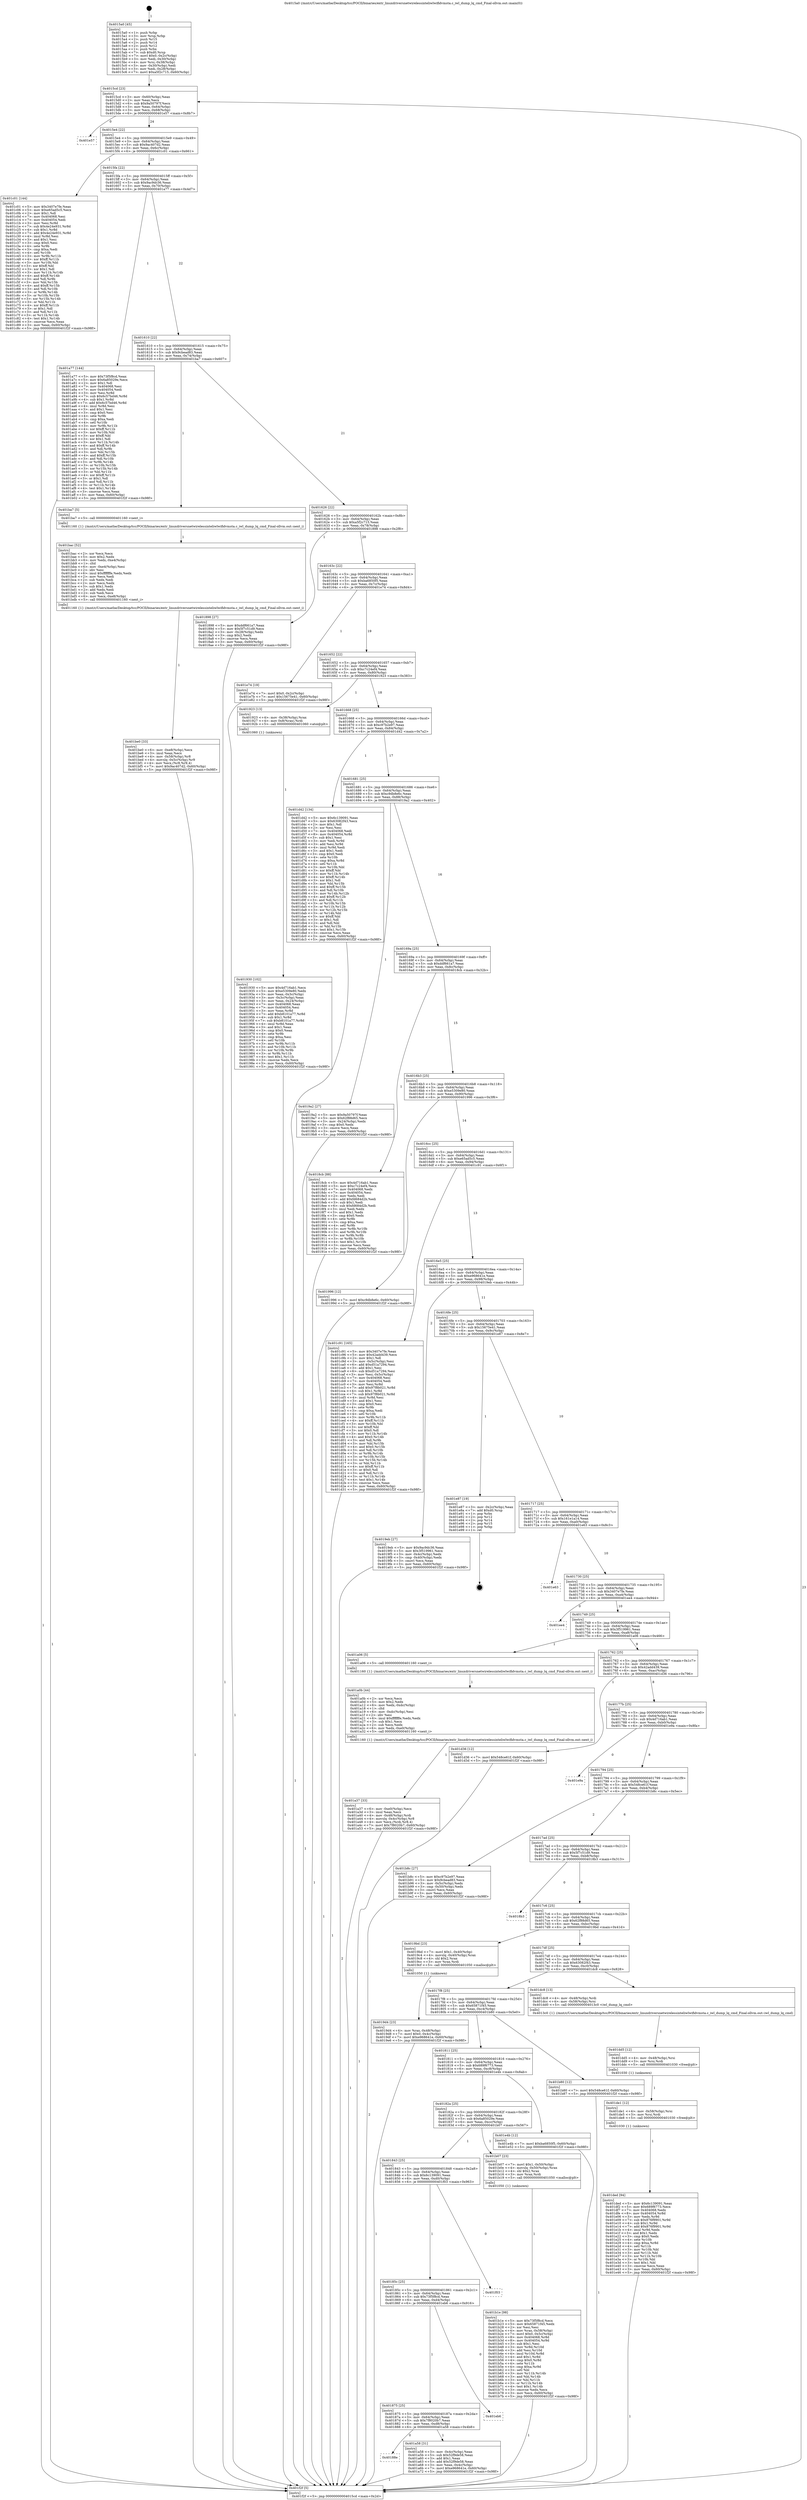 digraph "0x4015a0" {
  label = "0x4015a0 (/mnt/c/Users/mathe/Desktop/tcc/POCII/binaries/extr_linuxdriversnetwirelessinteliwlwifidvmsta.c_iwl_dump_lq_cmd_Final-ollvm.out::main(0))"
  labelloc = "t"
  node[shape=record]

  Entry [label="",width=0.3,height=0.3,shape=circle,fillcolor=black,style=filled]
  "0x4015cd" [label="{
     0x4015cd [23]\l
     | [instrs]\l
     &nbsp;&nbsp;0x4015cd \<+3\>: mov -0x60(%rbp),%eax\l
     &nbsp;&nbsp;0x4015d0 \<+2\>: mov %eax,%ecx\l
     &nbsp;&nbsp;0x4015d2 \<+6\>: sub $0x9a50797f,%ecx\l
     &nbsp;&nbsp;0x4015d8 \<+3\>: mov %eax,-0x64(%rbp)\l
     &nbsp;&nbsp;0x4015db \<+3\>: mov %ecx,-0x68(%rbp)\l
     &nbsp;&nbsp;0x4015de \<+6\>: je 0000000000401e57 \<main+0x8b7\>\l
  }"]
  "0x401e57" [label="{
     0x401e57\l
  }", style=dashed]
  "0x4015e4" [label="{
     0x4015e4 [22]\l
     | [instrs]\l
     &nbsp;&nbsp;0x4015e4 \<+5\>: jmp 00000000004015e9 \<main+0x49\>\l
     &nbsp;&nbsp;0x4015e9 \<+3\>: mov -0x64(%rbp),%eax\l
     &nbsp;&nbsp;0x4015ec \<+5\>: sub $0x9ac407d2,%eax\l
     &nbsp;&nbsp;0x4015f1 \<+3\>: mov %eax,-0x6c(%rbp)\l
     &nbsp;&nbsp;0x4015f4 \<+6\>: je 0000000000401c01 \<main+0x661\>\l
  }"]
  Exit [label="",width=0.3,height=0.3,shape=circle,fillcolor=black,style=filled,peripheries=2]
  "0x401c01" [label="{
     0x401c01 [144]\l
     | [instrs]\l
     &nbsp;&nbsp;0x401c01 \<+5\>: mov $0x3407e7fe,%eax\l
     &nbsp;&nbsp;0x401c06 \<+5\>: mov $0xe65ad5c5,%ecx\l
     &nbsp;&nbsp;0x401c0b \<+2\>: mov $0x1,%dl\l
     &nbsp;&nbsp;0x401c0d \<+7\>: mov 0x404068,%esi\l
     &nbsp;&nbsp;0x401c14 \<+7\>: mov 0x404054,%edi\l
     &nbsp;&nbsp;0x401c1b \<+3\>: mov %esi,%r8d\l
     &nbsp;&nbsp;0x401c1e \<+7\>: sub $0x4e24e931,%r8d\l
     &nbsp;&nbsp;0x401c25 \<+4\>: sub $0x1,%r8d\l
     &nbsp;&nbsp;0x401c29 \<+7\>: add $0x4e24e931,%r8d\l
     &nbsp;&nbsp;0x401c30 \<+4\>: imul %r8d,%esi\l
     &nbsp;&nbsp;0x401c34 \<+3\>: and $0x1,%esi\l
     &nbsp;&nbsp;0x401c37 \<+3\>: cmp $0x0,%esi\l
     &nbsp;&nbsp;0x401c3a \<+4\>: sete %r9b\l
     &nbsp;&nbsp;0x401c3e \<+3\>: cmp $0xa,%edi\l
     &nbsp;&nbsp;0x401c41 \<+4\>: setl %r10b\l
     &nbsp;&nbsp;0x401c45 \<+3\>: mov %r9b,%r11b\l
     &nbsp;&nbsp;0x401c48 \<+4\>: xor $0xff,%r11b\l
     &nbsp;&nbsp;0x401c4c \<+3\>: mov %r10b,%bl\l
     &nbsp;&nbsp;0x401c4f \<+3\>: xor $0xff,%bl\l
     &nbsp;&nbsp;0x401c52 \<+3\>: xor $0x1,%dl\l
     &nbsp;&nbsp;0x401c55 \<+3\>: mov %r11b,%r14b\l
     &nbsp;&nbsp;0x401c58 \<+4\>: and $0xff,%r14b\l
     &nbsp;&nbsp;0x401c5c \<+3\>: and %dl,%r9b\l
     &nbsp;&nbsp;0x401c5f \<+3\>: mov %bl,%r15b\l
     &nbsp;&nbsp;0x401c62 \<+4\>: and $0xff,%r15b\l
     &nbsp;&nbsp;0x401c66 \<+3\>: and %dl,%r10b\l
     &nbsp;&nbsp;0x401c69 \<+3\>: or %r9b,%r14b\l
     &nbsp;&nbsp;0x401c6c \<+3\>: or %r10b,%r15b\l
     &nbsp;&nbsp;0x401c6f \<+3\>: xor %r15b,%r14b\l
     &nbsp;&nbsp;0x401c72 \<+3\>: or %bl,%r11b\l
     &nbsp;&nbsp;0x401c75 \<+4\>: xor $0xff,%r11b\l
     &nbsp;&nbsp;0x401c79 \<+3\>: or $0x1,%dl\l
     &nbsp;&nbsp;0x401c7c \<+3\>: and %dl,%r11b\l
     &nbsp;&nbsp;0x401c7f \<+3\>: or %r11b,%r14b\l
     &nbsp;&nbsp;0x401c82 \<+4\>: test $0x1,%r14b\l
     &nbsp;&nbsp;0x401c86 \<+3\>: cmovne %ecx,%eax\l
     &nbsp;&nbsp;0x401c89 \<+3\>: mov %eax,-0x60(%rbp)\l
     &nbsp;&nbsp;0x401c8c \<+5\>: jmp 0000000000401f2f \<main+0x98f\>\l
  }"]
  "0x4015fa" [label="{
     0x4015fa [22]\l
     | [instrs]\l
     &nbsp;&nbsp;0x4015fa \<+5\>: jmp 00000000004015ff \<main+0x5f\>\l
     &nbsp;&nbsp;0x4015ff \<+3\>: mov -0x64(%rbp),%eax\l
     &nbsp;&nbsp;0x401602 \<+5\>: sub $0x9ac9dc36,%eax\l
     &nbsp;&nbsp;0x401607 \<+3\>: mov %eax,-0x70(%rbp)\l
     &nbsp;&nbsp;0x40160a \<+6\>: je 0000000000401a77 \<main+0x4d7\>\l
  }"]
  "0x401ded" [label="{
     0x401ded [94]\l
     | [instrs]\l
     &nbsp;&nbsp;0x401ded \<+5\>: mov $0x6c139091,%eax\l
     &nbsp;&nbsp;0x401df2 \<+5\>: mov $0x689f6773,%ecx\l
     &nbsp;&nbsp;0x401df7 \<+7\>: mov 0x404068,%edx\l
     &nbsp;&nbsp;0x401dfe \<+8\>: mov 0x404054,%r8d\l
     &nbsp;&nbsp;0x401e06 \<+3\>: mov %edx,%r9d\l
     &nbsp;&nbsp;0x401e09 \<+7\>: sub $0x876f9901,%r9d\l
     &nbsp;&nbsp;0x401e10 \<+4\>: sub $0x1,%r9d\l
     &nbsp;&nbsp;0x401e14 \<+7\>: add $0x876f9901,%r9d\l
     &nbsp;&nbsp;0x401e1b \<+4\>: imul %r9d,%edx\l
     &nbsp;&nbsp;0x401e1f \<+3\>: and $0x1,%edx\l
     &nbsp;&nbsp;0x401e22 \<+3\>: cmp $0x0,%edx\l
     &nbsp;&nbsp;0x401e25 \<+4\>: sete %r10b\l
     &nbsp;&nbsp;0x401e29 \<+4\>: cmp $0xa,%r8d\l
     &nbsp;&nbsp;0x401e2d \<+4\>: setl %r11b\l
     &nbsp;&nbsp;0x401e31 \<+3\>: mov %r10b,%bl\l
     &nbsp;&nbsp;0x401e34 \<+3\>: and %r11b,%bl\l
     &nbsp;&nbsp;0x401e37 \<+3\>: xor %r11b,%r10b\l
     &nbsp;&nbsp;0x401e3a \<+3\>: or %r10b,%bl\l
     &nbsp;&nbsp;0x401e3d \<+3\>: test $0x1,%bl\l
     &nbsp;&nbsp;0x401e40 \<+3\>: cmovne %ecx,%eax\l
     &nbsp;&nbsp;0x401e43 \<+3\>: mov %eax,-0x60(%rbp)\l
     &nbsp;&nbsp;0x401e46 \<+5\>: jmp 0000000000401f2f \<main+0x98f\>\l
  }"]
  "0x401a77" [label="{
     0x401a77 [144]\l
     | [instrs]\l
     &nbsp;&nbsp;0x401a77 \<+5\>: mov $0x73f5f8cd,%eax\l
     &nbsp;&nbsp;0x401a7c \<+5\>: mov $0x6a85029e,%ecx\l
     &nbsp;&nbsp;0x401a81 \<+2\>: mov $0x1,%dl\l
     &nbsp;&nbsp;0x401a83 \<+7\>: mov 0x404068,%esi\l
     &nbsp;&nbsp;0x401a8a \<+7\>: mov 0x404054,%edi\l
     &nbsp;&nbsp;0x401a91 \<+3\>: mov %esi,%r8d\l
     &nbsp;&nbsp;0x401a94 \<+7\>: sub $0x6c57bd46,%r8d\l
     &nbsp;&nbsp;0x401a9b \<+4\>: sub $0x1,%r8d\l
     &nbsp;&nbsp;0x401a9f \<+7\>: add $0x6c57bd46,%r8d\l
     &nbsp;&nbsp;0x401aa6 \<+4\>: imul %r8d,%esi\l
     &nbsp;&nbsp;0x401aaa \<+3\>: and $0x1,%esi\l
     &nbsp;&nbsp;0x401aad \<+3\>: cmp $0x0,%esi\l
     &nbsp;&nbsp;0x401ab0 \<+4\>: sete %r9b\l
     &nbsp;&nbsp;0x401ab4 \<+3\>: cmp $0xa,%edi\l
     &nbsp;&nbsp;0x401ab7 \<+4\>: setl %r10b\l
     &nbsp;&nbsp;0x401abb \<+3\>: mov %r9b,%r11b\l
     &nbsp;&nbsp;0x401abe \<+4\>: xor $0xff,%r11b\l
     &nbsp;&nbsp;0x401ac2 \<+3\>: mov %r10b,%bl\l
     &nbsp;&nbsp;0x401ac5 \<+3\>: xor $0xff,%bl\l
     &nbsp;&nbsp;0x401ac8 \<+3\>: xor $0x1,%dl\l
     &nbsp;&nbsp;0x401acb \<+3\>: mov %r11b,%r14b\l
     &nbsp;&nbsp;0x401ace \<+4\>: and $0xff,%r14b\l
     &nbsp;&nbsp;0x401ad2 \<+3\>: and %dl,%r9b\l
     &nbsp;&nbsp;0x401ad5 \<+3\>: mov %bl,%r15b\l
     &nbsp;&nbsp;0x401ad8 \<+4\>: and $0xff,%r15b\l
     &nbsp;&nbsp;0x401adc \<+3\>: and %dl,%r10b\l
     &nbsp;&nbsp;0x401adf \<+3\>: or %r9b,%r14b\l
     &nbsp;&nbsp;0x401ae2 \<+3\>: or %r10b,%r15b\l
     &nbsp;&nbsp;0x401ae5 \<+3\>: xor %r15b,%r14b\l
     &nbsp;&nbsp;0x401ae8 \<+3\>: or %bl,%r11b\l
     &nbsp;&nbsp;0x401aeb \<+4\>: xor $0xff,%r11b\l
     &nbsp;&nbsp;0x401aef \<+3\>: or $0x1,%dl\l
     &nbsp;&nbsp;0x401af2 \<+3\>: and %dl,%r11b\l
     &nbsp;&nbsp;0x401af5 \<+3\>: or %r11b,%r14b\l
     &nbsp;&nbsp;0x401af8 \<+4\>: test $0x1,%r14b\l
     &nbsp;&nbsp;0x401afc \<+3\>: cmovne %ecx,%eax\l
     &nbsp;&nbsp;0x401aff \<+3\>: mov %eax,-0x60(%rbp)\l
     &nbsp;&nbsp;0x401b02 \<+5\>: jmp 0000000000401f2f \<main+0x98f\>\l
  }"]
  "0x401610" [label="{
     0x401610 [22]\l
     | [instrs]\l
     &nbsp;&nbsp;0x401610 \<+5\>: jmp 0000000000401615 \<main+0x75\>\l
     &nbsp;&nbsp;0x401615 \<+3\>: mov -0x64(%rbp),%eax\l
     &nbsp;&nbsp;0x401618 \<+5\>: sub $0x9cbead83,%eax\l
     &nbsp;&nbsp;0x40161d \<+3\>: mov %eax,-0x74(%rbp)\l
     &nbsp;&nbsp;0x401620 \<+6\>: je 0000000000401ba7 \<main+0x607\>\l
  }"]
  "0x401de1" [label="{
     0x401de1 [12]\l
     | [instrs]\l
     &nbsp;&nbsp;0x401de1 \<+4\>: mov -0x58(%rbp),%rsi\l
     &nbsp;&nbsp;0x401de5 \<+3\>: mov %rsi,%rdi\l
     &nbsp;&nbsp;0x401de8 \<+5\>: call 0000000000401030 \<free@plt\>\l
     | [calls]\l
     &nbsp;&nbsp;0x401030 \{1\} (unknown)\l
  }"]
  "0x401ba7" [label="{
     0x401ba7 [5]\l
     | [instrs]\l
     &nbsp;&nbsp;0x401ba7 \<+5\>: call 0000000000401160 \<next_i\>\l
     | [calls]\l
     &nbsp;&nbsp;0x401160 \{1\} (/mnt/c/Users/mathe/Desktop/tcc/POCII/binaries/extr_linuxdriversnetwirelessinteliwlwifidvmsta.c_iwl_dump_lq_cmd_Final-ollvm.out::next_i)\l
  }"]
  "0x401626" [label="{
     0x401626 [22]\l
     | [instrs]\l
     &nbsp;&nbsp;0x401626 \<+5\>: jmp 000000000040162b \<main+0x8b\>\l
     &nbsp;&nbsp;0x40162b \<+3\>: mov -0x64(%rbp),%eax\l
     &nbsp;&nbsp;0x40162e \<+5\>: sub $0xa5f2c715,%eax\l
     &nbsp;&nbsp;0x401633 \<+3\>: mov %eax,-0x78(%rbp)\l
     &nbsp;&nbsp;0x401636 \<+6\>: je 0000000000401898 \<main+0x2f8\>\l
  }"]
  "0x401dd5" [label="{
     0x401dd5 [12]\l
     | [instrs]\l
     &nbsp;&nbsp;0x401dd5 \<+4\>: mov -0x48(%rbp),%rsi\l
     &nbsp;&nbsp;0x401dd9 \<+3\>: mov %rsi,%rdi\l
     &nbsp;&nbsp;0x401ddc \<+5\>: call 0000000000401030 \<free@plt\>\l
     | [calls]\l
     &nbsp;&nbsp;0x401030 \{1\} (unknown)\l
  }"]
  "0x401898" [label="{
     0x401898 [27]\l
     | [instrs]\l
     &nbsp;&nbsp;0x401898 \<+5\>: mov $0xddf661a7,%eax\l
     &nbsp;&nbsp;0x40189d \<+5\>: mov $0x5f7c51d9,%ecx\l
     &nbsp;&nbsp;0x4018a2 \<+3\>: mov -0x28(%rbp),%edx\l
     &nbsp;&nbsp;0x4018a5 \<+3\>: cmp $0x2,%edx\l
     &nbsp;&nbsp;0x4018a8 \<+3\>: cmovne %ecx,%eax\l
     &nbsp;&nbsp;0x4018ab \<+3\>: mov %eax,-0x60(%rbp)\l
     &nbsp;&nbsp;0x4018ae \<+5\>: jmp 0000000000401f2f \<main+0x98f\>\l
  }"]
  "0x40163c" [label="{
     0x40163c [22]\l
     | [instrs]\l
     &nbsp;&nbsp;0x40163c \<+5\>: jmp 0000000000401641 \<main+0xa1\>\l
     &nbsp;&nbsp;0x401641 \<+3\>: mov -0x64(%rbp),%eax\l
     &nbsp;&nbsp;0x401644 \<+5\>: sub $0xba6850f5,%eax\l
     &nbsp;&nbsp;0x401649 \<+3\>: mov %eax,-0x7c(%rbp)\l
     &nbsp;&nbsp;0x40164c \<+6\>: je 0000000000401e74 \<main+0x8d4\>\l
  }"]
  "0x401f2f" [label="{
     0x401f2f [5]\l
     | [instrs]\l
     &nbsp;&nbsp;0x401f2f \<+5\>: jmp 00000000004015cd \<main+0x2d\>\l
  }"]
  "0x4015a0" [label="{
     0x4015a0 [45]\l
     | [instrs]\l
     &nbsp;&nbsp;0x4015a0 \<+1\>: push %rbp\l
     &nbsp;&nbsp;0x4015a1 \<+3\>: mov %rsp,%rbp\l
     &nbsp;&nbsp;0x4015a4 \<+2\>: push %r15\l
     &nbsp;&nbsp;0x4015a6 \<+2\>: push %r14\l
     &nbsp;&nbsp;0x4015a8 \<+2\>: push %r12\l
     &nbsp;&nbsp;0x4015aa \<+1\>: push %rbx\l
     &nbsp;&nbsp;0x4015ab \<+7\>: sub $0xd0,%rsp\l
     &nbsp;&nbsp;0x4015b2 \<+7\>: movl $0x0,-0x2c(%rbp)\l
     &nbsp;&nbsp;0x4015b9 \<+3\>: mov %edi,-0x30(%rbp)\l
     &nbsp;&nbsp;0x4015bc \<+4\>: mov %rsi,-0x38(%rbp)\l
     &nbsp;&nbsp;0x4015c0 \<+3\>: mov -0x30(%rbp),%edi\l
     &nbsp;&nbsp;0x4015c3 \<+3\>: mov %edi,-0x28(%rbp)\l
     &nbsp;&nbsp;0x4015c6 \<+7\>: movl $0xa5f2c715,-0x60(%rbp)\l
  }"]
  "0x401be0" [label="{
     0x401be0 [33]\l
     | [instrs]\l
     &nbsp;&nbsp;0x401be0 \<+6\>: mov -0xe8(%rbp),%ecx\l
     &nbsp;&nbsp;0x401be6 \<+3\>: imul %eax,%ecx\l
     &nbsp;&nbsp;0x401be9 \<+4\>: mov -0x58(%rbp),%r8\l
     &nbsp;&nbsp;0x401bed \<+4\>: movslq -0x5c(%rbp),%r9\l
     &nbsp;&nbsp;0x401bf1 \<+4\>: mov %ecx,(%r8,%r9,4)\l
     &nbsp;&nbsp;0x401bf5 \<+7\>: movl $0x9ac407d2,-0x60(%rbp)\l
     &nbsp;&nbsp;0x401bfc \<+5\>: jmp 0000000000401f2f \<main+0x98f\>\l
  }"]
  "0x401e74" [label="{
     0x401e74 [19]\l
     | [instrs]\l
     &nbsp;&nbsp;0x401e74 \<+7\>: movl $0x0,-0x2c(%rbp)\l
     &nbsp;&nbsp;0x401e7b \<+7\>: movl $0x15675e41,-0x60(%rbp)\l
     &nbsp;&nbsp;0x401e82 \<+5\>: jmp 0000000000401f2f \<main+0x98f\>\l
  }"]
  "0x401652" [label="{
     0x401652 [22]\l
     | [instrs]\l
     &nbsp;&nbsp;0x401652 \<+5\>: jmp 0000000000401657 \<main+0xb7\>\l
     &nbsp;&nbsp;0x401657 \<+3\>: mov -0x64(%rbp),%eax\l
     &nbsp;&nbsp;0x40165a \<+5\>: sub $0xc7c24ef4,%eax\l
     &nbsp;&nbsp;0x40165f \<+3\>: mov %eax,-0x80(%rbp)\l
     &nbsp;&nbsp;0x401662 \<+6\>: je 0000000000401923 \<main+0x383\>\l
  }"]
  "0x401bac" [label="{
     0x401bac [52]\l
     | [instrs]\l
     &nbsp;&nbsp;0x401bac \<+2\>: xor %ecx,%ecx\l
     &nbsp;&nbsp;0x401bae \<+5\>: mov $0x2,%edx\l
     &nbsp;&nbsp;0x401bb3 \<+6\>: mov %edx,-0xe4(%rbp)\l
     &nbsp;&nbsp;0x401bb9 \<+1\>: cltd\l
     &nbsp;&nbsp;0x401bba \<+6\>: mov -0xe4(%rbp),%esi\l
     &nbsp;&nbsp;0x401bc0 \<+2\>: idiv %esi\l
     &nbsp;&nbsp;0x401bc2 \<+6\>: imul $0xfffffffe,%edx,%edx\l
     &nbsp;&nbsp;0x401bc8 \<+2\>: mov %ecx,%edi\l
     &nbsp;&nbsp;0x401bca \<+2\>: sub %edx,%edi\l
     &nbsp;&nbsp;0x401bcc \<+2\>: mov %ecx,%edx\l
     &nbsp;&nbsp;0x401bce \<+3\>: sub $0x1,%edx\l
     &nbsp;&nbsp;0x401bd1 \<+2\>: add %edx,%edi\l
     &nbsp;&nbsp;0x401bd3 \<+2\>: sub %edi,%ecx\l
     &nbsp;&nbsp;0x401bd5 \<+6\>: mov %ecx,-0xe8(%rbp)\l
     &nbsp;&nbsp;0x401bdb \<+5\>: call 0000000000401160 \<next_i\>\l
     | [calls]\l
     &nbsp;&nbsp;0x401160 \{1\} (/mnt/c/Users/mathe/Desktop/tcc/POCII/binaries/extr_linuxdriversnetwirelessinteliwlwifidvmsta.c_iwl_dump_lq_cmd_Final-ollvm.out::next_i)\l
  }"]
  "0x401923" [label="{
     0x401923 [13]\l
     | [instrs]\l
     &nbsp;&nbsp;0x401923 \<+4\>: mov -0x38(%rbp),%rax\l
     &nbsp;&nbsp;0x401927 \<+4\>: mov 0x8(%rax),%rdi\l
     &nbsp;&nbsp;0x40192b \<+5\>: call 0000000000401060 \<atoi@plt\>\l
     | [calls]\l
     &nbsp;&nbsp;0x401060 \{1\} (unknown)\l
  }"]
  "0x401668" [label="{
     0x401668 [25]\l
     | [instrs]\l
     &nbsp;&nbsp;0x401668 \<+5\>: jmp 000000000040166d \<main+0xcd\>\l
     &nbsp;&nbsp;0x40166d \<+3\>: mov -0x64(%rbp),%eax\l
     &nbsp;&nbsp;0x401670 \<+5\>: sub $0xc97b2e97,%eax\l
     &nbsp;&nbsp;0x401675 \<+6\>: mov %eax,-0x84(%rbp)\l
     &nbsp;&nbsp;0x40167b \<+6\>: je 0000000000401d42 \<main+0x7a2\>\l
  }"]
  "0x401b1e" [label="{
     0x401b1e [98]\l
     | [instrs]\l
     &nbsp;&nbsp;0x401b1e \<+5\>: mov $0x73f5f8cd,%ecx\l
     &nbsp;&nbsp;0x401b23 \<+5\>: mov $0x65871f45,%edx\l
     &nbsp;&nbsp;0x401b28 \<+2\>: xor %esi,%esi\l
     &nbsp;&nbsp;0x401b2a \<+4\>: mov %rax,-0x58(%rbp)\l
     &nbsp;&nbsp;0x401b2e \<+7\>: movl $0x0,-0x5c(%rbp)\l
     &nbsp;&nbsp;0x401b35 \<+8\>: mov 0x404068,%r8d\l
     &nbsp;&nbsp;0x401b3d \<+8\>: mov 0x404054,%r9d\l
     &nbsp;&nbsp;0x401b45 \<+3\>: sub $0x1,%esi\l
     &nbsp;&nbsp;0x401b48 \<+3\>: mov %r8d,%r10d\l
     &nbsp;&nbsp;0x401b4b \<+3\>: add %esi,%r10d\l
     &nbsp;&nbsp;0x401b4e \<+4\>: imul %r10d,%r8d\l
     &nbsp;&nbsp;0x401b52 \<+4\>: and $0x1,%r8d\l
     &nbsp;&nbsp;0x401b56 \<+4\>: cmp $0x0,%r8d\l
     &nbsp;&nbsp;0x401b5a \<+4\>: sete %r11b\l
     &nbsp;&nbsp;0x401b5e \<+4\>: cmp $0xa,%r9d\l
     &nbsp;&nbsp;0x401b62 \<+3\>: setl %bl\l
     &nbsp;&nbsp;0x401b65 \<+3\>: mov %r11b,%r14b\l
     &nbsp;&nbsp;0x401b68 \<+3\>: and %bl,%r14b\l
     &nbsp;&nbsp;0x401b6b \<+3\>: xor %bl,%r11b\l
     &nbsp;&nbsp;0x401b6e \<+3\>: or %r11b,%r14b\l
     &nbsp;&nbsp;0x401b71 \<+4\>: test $0x1,%r14b\l
     &nbsp;&nbsp;0x401b75 \<+3\>: cmovne %edx,%ecx\l
     &nbsp;&nbsp;0x401b78 \<+3\>: mov %ecx,-0x60(%rbp)\l
     &nbsp;&nbsp;0x401b7b \<+5\>: jmp 0000000000401f2f \<main+0x98f\>\l
  }"]
  "0x401d42" [label="{
     0x401d42 [134]\l
     | [instrs]\l
     &nbsp;&nbsp;0x401d42 \<+5\>: mov $0x6c139091,%eax\l
     &nbsp;&nbsp;0x401d47 \<+5\>: mov $0x63082f43,%ecx\l
     &nbsp;&nbsp;0x401d4c \<+2\>: mov $0x1,%dl\l
     &nbsp;&nbsp;0x401d4e \<+2\>: xor %esi,%esi\l
     &nbsp;&nbsp;0x401d50 \<+7\>: mov 0x404068,%edi\l
     &nbsp;&nbsp;0x401d57 \<+8\>: mov 0x404054,%r8d\l
     &nbsp;&nbsp;0x401d5f \<+3\>: sub $0x1,%esi\l
     &nbsp;&nbsp;0x401d62 \<+3\>: mov %edi,%r9d\l
     &nbsp;&nbsp;0x401d65 \<+3\>: add %esi,%r9d\l
     &nbsp;&nbsp;0x401d68 \<+4\>: imul %r9d,%edi\l
     &nbsp;&nbsp;0x401d6c \<+3\>: and $0x1,%edi\l
     &nbsp;&nbsp;0x401d6f \<+3\>: cmp $0x0,%edi\l
     &nbsp;&nbsp;0x401d72 \<+4\>: sete %r10b\l
     &nbsp;&nbsp;0x401d76 \<+4\>: cmp $0xa,%r8d\l
     &nbsp;&nbsp;0x401d7a \<+4\>: setl %r11b\l
     &nbsp;&nbsp;0x401d7e \<+3\>: mov %r10b,%bl\l
     &nbsp;&nbsp;0x401d81 \<+3\>: xor $0xff,%bl\l
     &nbsp;&nbsp;0x401d84 \<+3\>: mov %r11b,%r14b\l
     &nbsp;&nbsp;0x401d87 \<+4\>: xor $0xff,%r14b\l
     &nbsp;&nbsp;0x401d8b \<+3\>: xor $0x1,%dl\l
     &nbsp;&nbsp;0x401d8e \<+3\>: mov %bl,%r15b\l
     &nbsp;&nbsp;0x401d91 \<+4\>: and $0xff,%r15b\l
     &nbsp;&nbsp;0x401d95 \<+3\>: and %dl,%r10b\l
     &nbsp;&nbsp;0x401d98 \<+3\>: mov %r14b,%r12b\l
     &nbsp;&nbsp;0x401d9b \<+4\>: and $0xff,%r12b\l
     &nbsp;&nbsp;0x401d9f \<+3\>: and %dl,%r11b\l
     &nbsp;&nbsp;0x401da2 \<+3\>: or %r10b,%r15b\l
     &nbsp;&nbsp;0x401da5 \<+3\>: or %r11b,%r12b\l
     &nbsp;&nbsp;0x401da8 \<+3\>: xor %r12b,%r15b\l
     &nbsp;&nbsp;0x401dab \<+3\>: or %r14b,%bl\l
     &nbsp;&nbsp;0x401dae \<+3\>: xor $0xff,%bl\l
     &nbsp;&nbsp;0x401db1 \<+3\>: or $0x1,%dl\l
     &nbsp;&nbsp;0x401db4 \<+2\>: and %dl,%bl\l
     &nbsp;&nbsp;0x401db6 \<+3\>: or %bl,%r15b\l
     &nbsp;&nbsp;0x401db9 \<+4\>: test $0x1,%r15b\l
     &nbsp;&nbsp;0x401dbd \<+3\>: cmovne %ecx,%eax\l
     &nbsp;&nbsp;0x401dc0 \<+3\>: mov %eax,-0x60(%rbp)\l
     &nbsp;&nbsp;0x401dc3 \<+5\>: jmp 0000000000401f2f \<main+0x98f\>\l
  }"]
  "0x401681" [label="{
     0x401681 [25]\l
     | [instrs]\l
     &nbsp;&nbsp;0x401681 \<+5\>: jmp 0000000000401686 \<main+0xe6\>\l
     &nbsp;&nbsp;0x401686 \<+3\>: mov -0x64(%rbp),%eax\l
     &nbsp;&nbsp;0x401689 \<+5\>: sub $0xc9db8e6c,%eax\l
     &nbsp;&nbsp;0x40168e \<+6\>: mov %eax,-0x88(%rbp)\l
     &nbsp;&nbsp;0x401694 \<+6\>: je 00000000004019a2 \<main+0x402\>\l
  }"]
  "0x40188e" [label="{
     0x40188e\l
  }", style=dashed]
  "0x4019a2" [label="{
     0x4019a2 [27]\l
     | [instrs]\l
     &nbsp;&nbsp;0x4019a2 \<+5\>: mov $0x9a50797f,%eax\l
     &nbsp;&nbsp;0x4019a7 \<+5\>: mov $0x62f88d65,%ecx\l
     &nbsp;&nbsp;0x4019ac \<+3\>: mov -0x24(%rbp),%edx\l
     &nbsp;&nbsp;0x4019af \<+3\>: cmp $0x0,%edx\l
     &nbsp;&nbsp;0x4019b2 \<+3\>: cmove %ecx,%eax\l
     &nbsp;&nbsp;0x4019b5 \<+3\>: mov %eax,-0x60(%rbp)\l
     &nbsp;&nbsp;0x4019b8 \<+5\>: jmp 0000000000401f2f \<main+0x98f\>\l
  }"]
  "0x40169a" [label="{
     0x40169a [25]\l
     | [instrs]\l
     &nbsp;&nbsp;0x40169a \<+5\>: jmp 000000000040169f \<main+0xff\>\l
     &nbsp;&nbsp;0x40169f \<+3\>: mov -0x64(%rbp),%eax\l
     &nbsp;&nbsp;0x4016a2 \<+5\>: sub $0xddf661a7,%eax\l
     &nbsp;&nbsp;0x4016a7 \<+6\>: mov %eax,-0x8c(%rbp)\l
     &nbsp;&nbsp;0x4016ad \<+6\>: je 00000000004018cb \<main+0x32b\>\l
  }"]
  "0x401a58" [label="{
     0x401a58 [31]\l
     | [instrs]\l
     &nbsp;&nbsp;0x401a58 \<+3\>: mov -0x4c(%rbp),%eax\l
     &nbsp;&nbsp;0x401a5b \<+5\>: sub $0x52f9de58,%eax\l
     &nbsp;&nbsp;0x401a60 \<+3\>: add $0x1,%eax\l
     &nbsp;&nbsp;0x401a63 \<+5\>: add $0x52f9de58,%eax\l
     &nbsp;&nbsp;0x401a68 \<+3\>: mov %eax,-0x4c(%rbp)\l
     &nbsp;&nbsp;0x401a6b \<+7\>: movl $0xe968641e,-0x60(%rbp)\l
     &nbsp;&nbsp;0x401a72 \<+5\>: jmp 0000000000401f2f \<main+0x98f\>\l
  }"]
  "0x4018cb" [label="{
     0x4018cb [88]\l
     | [instrs]\l
     &nbsp;&nbsp;0x4018cb \<+5\>: mov $0x4d716ab1,%eax\l
     &nbsp;&nbsp;0x4018d0 \<+5\>: mov $0xc7c24ef4,%ecx\l
     &nbsp;&nbsp;0x4018d5 \<+7\>: mov 0x404068,%edx\l
     &nbsp;&nbsp;0x4018dc \<+7\>: mov 0x404054,%esi\l
     &nbsp;&nbsp;0x4018e3 \<+2\>: mov %edx,%edi\l
     &nbsp;&nbsp;0x4018e5 \<+6\>: add $0xfd684d2b,%edi\l
     &nbsp;&nbsp;0x4018eb \<+3\>: sub $0x1,%edi\l
     &nbsp;&nbsp;0x4018ee \<+6\>: sub $0xfd684d2b,%edi\l
     &nbsp;&nbsp;0x4018f4 \<+3\>: imul %edi,%edx\l
     &nbsp;&nbsp;0x4018f7 \<+3\>: and $0x1,%edx\l
     &nbsp;&nbsp;0x4018fa \<+3\>: cmp $0x0,%edx\l
     &nbsp;&nbsp;0x4018fd \<+4\>: sete %r8b\l
     &nbsp;&nbsp;0x401901 \<+3\>: cmp $0xa,%esi\l
     &nbsp;&nbsp;0x401904 \<+4\>: setl %r9b\l
     &nbsp;&nbsp;0x401908 \<+3\>: mov %r8b,%r10b\l
     &nbsp;&nbsp;0x40190b \<+3\>: and %r9b,%r10b\l
     &nbsp;&nbsp;0x40190e \<+3\>: xor %r9b,%r8b\l
     &nbsp;&nbsp;0x401911 \<+3\>: or %r8b,%r10b\l
     &nbsp;&nbsp;0x401914 \<+4\>: test $0x1,%r10b\l
     &nbsp;&nbsp;0x401918 \<+3\>: cmovne %ecx,%eax\l
     &nbsp;&nbsp;0x40191b \<+3\>: mov %eax,-0x60(%rbp)\l
     &nbsp;&nbsp;0x40191e \<+5\>: jmp 0000000000401f2f \<main+0x98f\>\l
  }"]
  "0x4016b3" [label="{
     0x4016b3 [25]\l
     | [instrs]\l
     &nbsp;&nbsp;0x4016b3 \<+5\>: jmp 00000000004016b8 \<main+0x118\>\l
     &nbsp;&nbsp;0x4016b8 \<+3\>: mov -0x64(%rbp),%eax\l
     &nbsp;&nbsp;0x4016bb \<+5\>: sub $0xe5309e80,%eax\l
     &nbsp;&nbsp;0x4016c0 \<+6\>: mov %eax,-0x90(%rbp)\l
     &nbsp;&nbsp;0x4016c6 \<+6\>: je 0000000000401996 \<main+0x3f6\>\l
  }"]
  "0x401930" [label="{
     0x401930 [102]\l
     | [instrs]\l
     &nbsp;&nbsp;0x401930 \<+5\>: mov $0x4d716ab1,%ecx\l
     &nbsp;&nbsp;0x401935 \<+5\>: mov $0xe5309e80,%edx\l
     &nbsp;&nbsp;0x40193a \<+3\>: mov %eax,-0x3c(%rbp)\l
     &nbsp;&nbsp;0x40193d \<+3\>: mov -0x3c(%rbp),%eax\l
     &nbsp;&nbsp;0x401940 \<+3\>: mov %eax,-0x24(%rbp)\l
     &nbsp;&nbsp;0x401943 \<+7\>: mov 0x404068,%eax\l
     &nbsp;&nbsp;0x40194a \<+7\>: mov 0x404054,%esi\l
     &nbsp;&nbsp;0x401951 \<+3\>: mov %eax,%r8d\l
     &nbsp;&nbsp;0x401954 \<+7\>: add $0xb8101a77,%r8d\l
     &nbsp;&nbsp;0x40195b \<+4\>: sub $0x1,%r8d\l
     &nbsp;&nbsp;0x40195f \<+7\>: sub $0xb8101a77,%r8d\l
     &nbsp;&nbsp;0x401966 \<+4\>: imul %r8d,%eax\l
     &nbsp;&nbsp;0x40196a \<+3\>: and $0x1,%eax\l
     &nbsp;&nbsp;0x40196d \<+3\>: cmp $0x0,%eax\l
     &nbsp;&nbsp;0x401970 \<+4\>: sete %r9b\l
     &nbsp;&nbsp;0x401974 \<+3\>: cmp $0xa,%esi\l
     &nbsp;&nbsp;0x401977 \<+4\>: setl %r10b\l
     &nbsp;&nbsp;0x40197b \<+3\>: mov %r9b,%r11b\l
     &nbsp;&nbsp;0x40197e \<+3\>: and %r10b,%r11b\l
     &nbsp;&nbsp;0x401981 \<+3\>: xor %r10b,%r9b\l
     &nbsp;&nbsp;0x401984 \<+3\>: or %r9b,%r11b\l
     &nbsp;&nbsp;0x401987 \<+4\>: test $0x1,%r11b\l
     &nbsp;&nbsp;0x40198b \<+3\>: cmovne %edx,%ecx\l
     &nbsp;&nbsp;0x40198e \<+3\>: mov %ecx,-0x60(%rbp)\l
     &nbsp;&nbsp;0x401991 \<+5\>: jmp 0000000000401f2f \<main+0x98f\>\l
  }"]
  "0x401875" [label="{
     0x401875 [25]\l
     | [instrs]\l
     &nbsp;&nbsp;0x401875 \<+5\>: jmp 000000000040187a \<main+0x2da\>\l
     &nbsp;&nbsp;0x40187a \<+3\>: mov -0x64(%rbp),%eax\l
     &nbsp;&nbsp;0x40187d \<+5\>: sub $0x7f8020b7,%eax\l
     &nbsp;&nbsp;0x401882 \<+6\>: mov %eax,-0xd8(%rbp)\l
     &nbsp;&nbsp;0x401888 \<+6\>: je 0000000000401a58 \<main+0x4b8\>\l
  }"]
  "0x401996" [label="{
     0x401996 [12]\l
     | [instrs]\l
     &nbsp;&nbsp;0x401996 \<+7\>: movl $0xc9db8e6c,-0x60(%rbp)\l
     &nbsp;&nbsp;0x40199d \<+5\>: jmp 0000000000401f2f \<main+0x98f\>\l
  }"]
  "0x4016cc" [label="{
     0x4016cc [25]\l
     | [instrs]\l
     &nbsp;&nbsp;0x4016cc \<+5\>: jmp 00000000004016d1 \<main+0x131\>\l
     &nbsp;&nbsp;0x4016d1 \<+3\>: mov -0x64(%rbp),%eax\l
     &nbsp;&nbsp;0x4016d4 \<+5\>: sub $0xe65ad5c5,%eax\l
     &nbsp;&nbsp;0x4016d9 \<+6\>: mov %eax,-0x94(%rbp)\l
     &nbsp;&nbsp;0x4016df \<+6\>: je 0000000000401c91 \<main+0x6f1\>\l
  }"]
  "0x401eb6" [label="{
     0x401eb6\l
  }", style=dashed]
  "0x401c91" [label="{
     0x401c91 [165]\l
     | [instrs]\l
     &nbsp;&nbsp;0x401c91 \<+5\>: mov $0x3407e7fe,%eax\l
     &nbsp;&nbsp;0x401c96 \<+5\>: mov $0x42add439,%ecx\l
     &nbsp;&nbsp;0x401c9b \<+2\>: mov $0x1,%dl\l
     &nbsp;&nbsp;0x401c9d \<+3\>: mov -0x5c(%rbp),%esi\l
     &nbsp;&nbsp;0x401ca0 \<+6\>: add $0xd51a7294,%esi\l
     &nbsp;&nbsp;0x401ca6 \<+3\>: add $0x1,%esi\l
     &nbsp;&nbsp;0x401ca9 \<+6\>: sub $0xd51a7294,%esi\l
     &nbsp;&nbsp;0x401caf \<+3\>: mov %esi,-0x5c(%rbp)\l
     &nbsp;&nbsp;0x401cb2 \<+7\>: mov 0x404068,%esi\l
     &nbsp;&nbsp;0x401cb9 \<+7\>: mov 0x404054,%edi\l
     &nbsp;&nbsp;0x401cc0 \<+3\>: mov %esi,%r8d\l
     &nbsp;&nbsp;0x401cc3 \<+7\>: add $0x97f8b021,%r8d\l
     &nbsp;&nbsp;0x401cca \<+4\>: sub $0x1,%r8d\l
     &nbsp;&nbsp;0x401cce \<+7\>: sub $0x97f8b021,%r8d\l
     &nbsp;&nbsp;0x401cd5 \<+4\>: imul %r8d,%esi\l
     &nbsp;&nbsp;0x401cd9 \<+3\>: and $0x1,%esi\l
     &nbsp;&nbsp;0x401cdc \<+3\>: cmp $0x0,%esi\l
     &nbsp;&nbsp;0x401cdf \<+4\>: sete %r9b\l
     &nbsp;&nbsp;0x401ce3 \<+3\>: cmp $0xa,%edi\l
     &nbsp;&nbsp;0x401ce6 \<+4\>: setl %r10b\l
     &nbsp;&nbsp;0x401cea \<+3\>: mov %r9b,%r11b\l
     &nbsp;&nbsp;0x401ced \<+4\>: xor $0xff,%r11b\l
     &nbsp;&nbsp;0x401cf1 \<+3\>: mov %r10b,%bl\l
     &nbsp;&nbsp;0x401cf4 \<+3\>: xor $0xff,%bl\l
     &nbsp;&nbsp;0x401cf7 \<+3\>: xor $0x0,%dl\l
     &nbsp;&nbsp;0x401cfa \<+3\>: mov %r11b,%r14b\l
     &nbsp;&nbsp;0x401cfd \<+4\>: and $0x0,%r14b\l
     &nbsp;&nbsp;0x401d01 \<+3\>: and %dl,%r9b\l
     &nbsp;&nbsp;0x401d04 \<+3\>: mov %bl,%r15b\l
     &nbsp;&nbsp;0x401d07 \<+4\>: and $0x0,%r15b\l
     &nbsp;&nbsp;0x401d0b \<+3\>: and %dl,%r10b\l
     &nbsp;&nbsp;0x401d0e \<+3\>: or %r9b,%r14b\l
     &nbsp;&nbsp;0x401d11 \<+3\>: or %r10b,%r15b\l
     &nbsp;&nbsp;0x401d14 \<+3\>: xor %r15b,%r14b\l
     &nbsp;&nbsp;0x401d17 \<+3\>: or %bl,%r11b\l
     &nbsp;&nbsp;0x401d1a \<+4\>: xor $0xff,%r11b\l
     &nbsp;&nbsp;0x401d1e \<+3\>: or $0x0,%dl\l
     &nbsp;&nbsp;0x401d21 \<+3\>: and %dl,%r11b\l
     &nbsp;&nbsp;0x401d24 \<+3\>: or %r11b,%r14b\l
     &nbsp;&nbsp;0x401d27 \<+4\>: test $0x1,%r14b\l
     &nbsp;&nbsp;0x401d2b \<+3\>: cmovne %ecx,%eax\l
     &nbsp;&nbsp;0x401d2e \<+3\>: mov %eax,-0x60(%rbp)\l
     &nbsp;&nbsp;0x401d31 \<+5\>: jmp 0000000000401f2f \<main+0x98f\>\l
  }"]
  "0x4016e5" [label="{
     0x4016e5 [25]\l
     | [instrs]\l
     &nbsp;&nbsp;0x4016e5 \<+5\>: jmp 00000000004016ea \<main+0x14a\>\l
     &nbsp;&nbsp;0x4016ea \<+3\>: mov -0x64(%rbp),%eax\l
     &nbsp;&nbsp;0x4016ed \<+5\>: sub $0xe968641e,%eax\l
     &nbsp;&nbsp;0x4016f2 \<+6\>: mov %eax,-0x98(%rbp)\l
     &nbsp;&nbsp;0x4016f8 \<+6\>: je 00000000004019eb \<main+0x44b\>\l
  }"]
  "0x40185c" [label="{
     0x40185c [25]\l
     | [instrs]\l
     &nbsp;&nbsp;0x40185c \<+5\>: jmp 0000000000401861 \<main+0x2c1\>\l
     &nbsp;&nbsp;0x401861 \<+3\>: mov -0x64(%rbp),%eax\l
     &nbsp;&nbsp;0x401864 \<+5\>: sub $0x73f5f8cd,%eax\l
     &nbsp;&nbsp;0x401869 \<+6\>: mov %eax,-0xd4(%rbp)\l
     &nbsp;&nbsp;0x40186f \<+6\>: je 0000000000401eb6 \<main+0x916\>\l
  }"]
  "0x4019eb" [label="{
     0x4019eb [27]\l
     | [instrs]\l
     &nbsp;&nbsp;0x4019eb \<+5\>: mov $0x9ac9dc36,%eax\l
     &nbsp;&nbsp;0x4019f0 \<+5\>: mov $0x3f519961,%ecx\l
     &nbsp;&nbsp;0x4019f5 \<+3\>: mov -0x4c(%rbp),%edx\l
     &nbsp;&nbsp;0x4019f8 \<+3\>: cmp -0x40(%rbp),%edx\l
     &nbsp;&nbsp;0x4019fb \<+3\>: cmovl %ecx,%eax\l
     &nbsp;&nbsp;0x4019fe \<+3\>: mov %eax,-0x60(%rbp)\l
     &nbsp;&nbsp;0x401a01 \<+5\>: jmp 0000000000401f2f \<main+0x98f\>\l
  }"]
  "0x4016fe" [label="{
     0x4016fe [25]\l
     | [instrs]\l
     &nbsp;&nbsp;0x4016fe \<+5\>: jmp 0000000000401703 \<main+0x163\>\l
     &nbsp;&nbsp;0x401703 \<+3\>: mov -0x64(%rbp),%eax\l
     &nbsp;&nbsp;0x401706 \<+5\>: sub $0x15675e41,%eax\l
     &nbsp;&nbsp;0x40170b \<+6\>: mov %eax,-0x9c(%rbp)\l
     &nbsp;&nbsp;0x401711 \<+6\>: je 0000000000401e87 \<main+0x8e7\>\l
  }"]
  "0x401f03" [label="{
     0x401f03\l
  }", style=dashed]
  "0x401e87" [label="{
     0x401e87 [19]\l
     | [instrs]\l
     &nbsp;&nbsp;0x401e87 \<+3\>: mov -0x2c(%rbp),%eax\l
     &nbsp;&nbsp;0x401e8a \<+7\>: add $0xd0,%rsp\l
     &nbsp;&nbsp;0x401e91 \<+1\>: pop %rbx\l
     &nbsp;&nbsp;0x401e92 \<+2\>: pop %r12\l
     &nbsp;&nbsp;0x401e94 \<+2\>: pop %r14\l
     &nbsp;&nbsp;0x401e96 \<+2\>: pop %r15\l
     &nbsp;&nbsp;0x401e98 \<+1\>: pop %rbp\l
     &nbsp;&nbsp;0x401e99 \<+1\>: ret\l
  }"]
  "0x401717" [label="{
     0x401717 [25]\l
     | [instrs]\l
     &nbsp;&nbsp;0x401717 \<+5\>: jmp 000000000040171c \<main+0x17c\>\l
     &nbsp;&nbsp;0x40171c \<+3\>: mov -0x64(%rbp),%eax\l
     &nbsp;&nbsp;0x40171f \<+5\>: sub $0x161e1a14,%eax\l
     &nbsp;&nbsp;0x401724 \<+6\>: mov %eax,-0xa0(%rbp)\l
     &nbsp;&nbsp;0x40172a \<+6\>: je 0000000000401e63 \<main+0x8c3\>\l
  }"]
  "0x401843" [label="{
     0x401843 [25]\l
     | [instrs]\l
     &nbsp;&nbsp;0x401843 \<+5\>: jmp 0000000000401848 \<main+0x2a8\>\l
     &nbsp;&nbsp;0x401848 \<+3\>: mov -0x64(%rbp),%eax\l
     &nbsp;&nbsp;0x40184b \<+5\>: sub $0x6c139091,%eax\l
     &nbsp;&nbsp;0x401850 \<+6\>: mov %eax,-0xd0(%rbp)\l
     &nbsp;&nbsp;0x401856 \<+6\>: je 0000000000401f03 \<main+0x963\>\l
  }"]
  "0x401e63" [label="{
     0x401e63\l
  }", style=dashed]
  "0x401730" [label="{
     0x401730 [25]\l
     | [instrs]\l
     &nbsp;&nbsp;0x401730 \<+5\>: jmp 0000000000401735 \<main+0x195\>\l
     &nbsp;&nbsp;0x401735 \<+3\>: mov -0x64(%rbp),%eax\l
     &nbsp;&nbsp;0x401738 \<+5\>: sub $0x3407e7fe,%eax\l
     &nbsp;&nbsp;0x40173d \<+6\>: mov %eax,-0xa4(%rbp)\l
     &nbsp;&nbsp;0x401743 \<+6\>: je 0000000000401ee4 \<main+0x944\>\l
  }"]
  "0x401b07" [label="{
     0x401b07 [23]\l
     | [instrs]\l
     &nbsp;&nbsp;0x401b07 \<+7\>: movl $0x1,-0x50(%rbp)\l
     &nbsp;&nbsp;0x401b0e \<+4\>: movslq -0x50(%rbp),%rax\l
     &nbsp;&nbsp;0x401b12 \<+4\>: shl $0x2,%rax\l
     &nbsp;&nbsp;0x401b16 \<+3\>: mov %rax,%rdi\l
     &nbsp;&nbsp;0x401b19 \<+5\>: call 0000000000401050 \<malloc@plt\>\l
     | [calls]\l
     &nbsp;&nbsp;0x401050 \{1\} (unknown)\l
  }"]
  "0x401ee4" [label="{
     0x401ee4\l
  }", style=dashed]
  "0x401749" [label="{
     0x401749 [25]\l
     | [instrs]\l
     &nbsp;&nbsp;0x401749 \<+5\>: jmp 000000000040174e \<main+0x1ae\>\l
     &nbsp;&nbsp;0x40174e \<+3\>: mov -0x64(%rbp),%eax\l
     &nbsp;&nbsp;0x401751 \<+5\>: sub $0x3f519961,%eax\l
     &nbsp;&nbsp;0x401756 \<+6\>: mov %eax,-0xa8(%rbp)\l
     &nbsp;&nbsp;0x40175c \<+6\>: je 0000000000401a06 \<main+0x466\>\l
  }"]
  "0x40182a" [label="{
     0x40182a [25]\l
     | [instrs]\l
     &nbsp;&nbsp;0x40182a \<+5\>: jmp 000000000040182f \<main+0x28f\>\l
     &nbsp;&nbsp;0x40182f \<+3\>: mov -0x64(%rbp),%eax\l
     &nbsp;&nbsp;0x401832 \<+5\>: sub $0x6a85029e,%eax\l
     &nbsp;&nbsp;0x401837 \<+6\>: mov %eax,-0xcc(%rbp)\l
     &nbsp;&nbsp;0x40183d \<+6\>: je 0000000000401b07 \<main+0x567\>\l
  }"]
  "0x401a06" [label="{
     0x401a06 [5]\l
     | [instrs]\l
     &nbsp;&nbsp;0x401a06 \<+5\>: call 0000000000401160 \<next_i\>\l
     | [calls]\l
     &nbsp;&nbsp;0x401160 \{1\} (/mnt/c/Users/mathe/Desktop/tcc/POCII/binaries/extr_linuxdriversnetwirelessinteliwlwifidvmsta.c_iwl_dump_lq_cmd_Final-ollvm.out::next_i)\l
  }"]
  "0x401762" [label="{
     0x401762 [25]\l
     | [instrs]\l
     &nbsp;&nbsp;0x401762 \<+5\>: jmp 0000000000401767 \<main+0x1c7\>\l
     &nbsp;&nbsp;0x401767 \<+3\>: mov -0x64(%rbp),%eax\l
     &nbsp;&nbsp;0x40176a \<+5\>: sub $0x42add439,%eax\l
     &nbsp;&nbsp;0x40176f \<+6\>: mov %eax,-0xac(%rbp)\l
     &nbsp;&nbsp;0x401775 \<+6\>: je 0000000000401d36 \<main+0x796\>\l
  }"]
  "0x401e4b" [label="{
     0x401e4b [12]\l
     | [instrs]\l
     &nbsp;&nbsp;0x401e4b \<+7\>: movl $0xba6850f5,-0x60(%rbp)\l
     &nbsp;&nbsp;0x401e52 \<+5\>: jmp 0000000000401f2f \<main+0x98f\>\l
  }"]
  "0x401d36" [label="{
     0x401d36 [12]\l
     | [instrs]\l
     &nbsp;&nbsp;0x401d36 \<+7\>: movl $0x548ce61f,-0x60(%rbp)\l
     &nbsp;&nbsp;0x401d3d \<+5\>: jmp 0000000000401f2f \<main+0x98f\>\l
  }"]
  "0x40177b" [label="{
     0x40177b [25]\l
     | [instrs]\l
     &nbsp;&nbsp;0x40177b \<+5\>: jmp 0000000000401780 \<main+0x1e0\>\l
     &nbsp;&nbsp;0x401780 \<+3\>: mov -0x64(%rbp),%eax\l
     &nbsp;&nbsp;0x401783 \<+5\>: sub $0x4d716ab1,%eax\l
     &nbsp;&nbsp;0x401788 \<+6\>: mov %eax,-0xb0(%rbp)\l
     &nbsp;&nbsp;0x40178e \<+6\>: je 0000000000401e9a \<main+0x8fa\>\l
  }"]
  "0x401811" [label="{
     0x401811 [25]\l
     | [instrs]\l
     &nbsp;&nbsp;0x401811 \<+5\>: jmp 0000000000401816 \<main+0x276\>\l
     &nbsp;&nbsp;0x401816 \<+3\>: mov -0x64(%rbp),%eax\l
     &nbsp;&nbsp;0x401819 \<+5\>: sub $0x689f6773,%eax\l
     &nbsp;&nbsp;0x40181e \<+6\>: mov %eax,-0xc8(%rbp)\l
     &nbsp;&nbsp;0x401824 \<+6\>: je 0000000000401e4b \<main+0x8ab\>\l
  }"]
  "0x401e9a" [label="{
     0x401e9a\l
  }", style=dashed]
  "0x401794" [label="{
     0x401794 [25]\l
     | [instrs]\l
     &nbsp;&nbsp;0x401794 \<+5\>: jmp 0000000000401799 \<main+0x1f9\>\l
     &nbsp;&nbsp;0x401799 \<+3\>: mov -0x64(%rbp),%eax\l
     &nbsp;&nbsp;0x40179c \<+5\>: sub $0x548ce61f,%eax\l
     &nbsp;&nbsp;0x4017a1 \<+6\>: mov %eax,-0xb4(%rbp)\l
     &nbsp;&nbsp;0x4017a7 \<+6\>: je 0000000000401b8c \<main+0x5ec\>\l
  }"]
  "0x401b80" [label="{
     0x401b80 [12]\l
     | [instrs]\l
     &nbsp;&nbsp;0x401b80 \<+7\>: movl $0x548ce61f,-0x60(%rbp)\l
     &nbsp;&nbsp;0x401b87 \<+5\>: jmp 0000000000401f2f \<main+0x98f\>\l
  }"]
  "0x401b8c" [label="{
     0x401b8c [27]\l
     | [instrs]\l
     &nbsp;&nbsp;0x401b8c \<+5\>: mov $0xc97b2e97,%eax\l
     &nbsp;&nbsp;0x401b91 \<+5\>: mov $0x9cbead83,%ecx\l
     &nbsp;&nbsp;0x401b96 \<+3\>: mov -0x5c(%rbp),%edx\l
     &nbsp;&nbsp;0x401b99 \<+3\>: cmp -0x50(%rbp),%edx\l
     &nbsp;&nbsp;0x401b9c \<+3\>: cmovl %ecx,%eax\l
     &nbsp;&nbsp;0x401b9f \<+3\>: mov %eax,-0x60(%rbp)\l
     &nbsp;&nbsp;0x401ba2 \<+5\>: jmp 0000000000401f2f \<main+0x98f\>\l
  }"]
  "0x4017ad" [label="{
     0x4017ad [25]\l
     | [instrs]\l
     &nbsp;&nbsp;0x4017ad \<+5\>: jmp 00000000004017b2 \<main+0x212\>\l
     &nbsp;&nbsp;0x4017b2 \<+3\>: mov -0x64(%rbp),%eax\l
     &nbsp;&nbsp;0x4017b5 \<+5\>: sub $0x5f7c51d9,%eax\l
     &nbsp;&nbsp;0x4017ba \<+6\>: mov %eax,-0xb8(%rbp)\l
     &nbsp;&nbsp;0x4017c0 \<+6\>: je 00000000004018b3 \<main+0x313\>\l
  }"]
  "0x4017f8" [label="{
     0x4017f8 [25]\l
     | [instrs]\l
     &nbsp;&nbsp;0x4017f8 \<+5\>: jmp 00000000004017fd \<main+0x25d\>\l
     &nbsp;&nbsp;0x4017fd \<+3\>: mov -0x64(%rbp),%eax\l
     &nbsp;&nbsp;0x401800 \<+5\>: sub $0x65871f45,%eax\l
     &nbsp;&nbsp;0x401805 \<+6\>: mov %eax,-0xc4(%rbp)\l
     &nbsp;&nbsp;0x40180b \<+6\>: je 0000000000401b80 \<main+0x5e0\>\l
  }"]
  "0x4018b3" [label="{
     0x4018b3\l
  }", style=dashed]
  "0x4017c6" [label="{
     0x4017c6 [25]\l
     | [instrs]\l
     &nbsp;&nbsp;0x4017c6 \<+5\>: jmp 00000000004017cb \<main+0x22b\>\l
     &nbsp;&nbsp;0x4017cb \<+3\>: mov -0x64(%rbp),%eax\l
     &nbsp;&nbsp;0x4017ce \<+5\>: sub $0x62f88d65,%eax\l
     &nbsp;&nbsp;0x4017d3 \<+6\>: mov %eax,-0xbc(%rbp)\l
     &nbsp;&nbsp;0x4017d9 \<+6\>: je 00000000004019bd \<main+0x41d\>\l
  }"]
  "0x401dc8" [label="{
     0x401dc8 [13]\l
     | [instrs]\l
     &nbsp;&nbsp;0x401dc8 \<+4\>: mov -0x48(%rbp),%rdi\l
     &nbsp;&nbsp;0x401dcc \<+4\>: mov -0x58(%rbp),%rsi\l
     &nbsp;&nbsp;0x401dd0 \<+5\>: call 00000000004013c0 \<iwl_dump_lq_cmd\>\l
     | [calls]\l
     &nbsp;&nbsp;0x4013c0 \{1\} (/mnt/c/Users/mathe/Desktop/tcc/POCII/binaries/extr_linuxdriversnetwirelessinteliwlwifidvmsta.c_iwl_dump_lq_cmd_Final-ollvm.out::iwl_dump_lq_cmd)\l
  }"]
  "0x4019bd" [label="{
     0x4019bd [23]\l
     | [instrs]\l
     &nbsp;&nbsp;0x4019bd \<+7\>: movl $0x1,-0x40(%rbp)\l
     &nbsp;&nbsp;0x4019c4 \<+4\>: movslq -0x40(%rbp),%rax\l
     &nbsp;&nbsp;0x4019c8 \<+4\>: shl $0x2,%rax\l
     &nbsp;&nbsp;0x4019cc \<+3\>: mov %rax,%rdi\l
     &nbsp;&nbsp;0x4019cf \<+5\>: call 0000000000401050 \<malloc@plt\>\l
     | [calls]\l
     &nbsp;&nbsp;0x401050 \{1\} (unknown)\l
  }"]
  "0x4017df" [label="{
     0x4017df [25]\l
     | [instrs]\l
     &nbsp;&nbsp;0x4017df \<+5\>: jmp 00000000004017e4 \<main+0x244\>\l
     &nbsp;&nbsp;0x4017e4 \<+3\>: mov -0x64(%rbp),%eax\l
     &nbsp;&nbsp;0x4017e7 \<+5\>: sub $0x63082f43,%eax\l
     &nbsp;&nbsp;0x4017ec \<+6\>: mov %eax,-0xc0(%rbp)\l
     &nbsp;&nbsp;0x4017f2 \<+6\>: je 0000000000401dc8 \<main+0x828\>\l
  }"]
  "0x4019d4" [label="{
     0x4019d4 [23]\l
     | [instrs]\l
     &nbsp;&nbsp;0x4019d4 \<+4\>: mov %rax,-0x48(%rbp)\l
     &nbsp;&nbsp;0x4019d8 \<+7\>: movl $0x0,-0x4c(%rbp)\l
     &nbsp;&nbsp;0x4019df \<+7\>: movl $0xe968641e,-0x60(%rbp)\l
     &nbsp;&nbsp;0x4019e6 \<+5\>: jmp 0000000000401f2f \<main+0x98f\>\l
  }"]
  "0x401a0b" [label="{
     0x401a0b [44]\l
     | [instrs]\l
     &nbsp;&nbsp;0x401a0b \<+2\>: xor %ecx,%ecx\l
     &nbsp;&nbsp;0x401a0d \<+5\>: mov $0x2,%edx\l
     &nbsp;&nbsp;0x401a12 \<+6\>: mov %edx,-0xdc(%rbp)\l
     &nbsp;&nbsp;0x401a18 \<+1\>: cltd\l
     &nbsp;&nbsp;0x401a19 \<+6\>: mov -0xdc(%rbp),%esi\l
     &nbsp;&nbsp;0x401a1f \<+2\>: idiv %esi\l
     &nbsp;&nbsp;0x401a21 \<+6\>: imul $0xfffffffe,%edx,%edx\l
     &nbsp;&nbsp;0x401a27 \<+3\>: sub $0x1,%ecx\l
     &nbsp;&nbsp;0x401a2a \<+2\>: sub %ecx,%edx\l
     &nbsp;&nbsp;0x401a2c \<+6\>: mov %edx,-0xe0(%rbp)\l
     &nbsp;&nbsp;0x401a32 \<+5\>: call 0000000000401160 \<next_i\>\l
     | [calls]\l
     &nbsp;&nbsp;0x401160 \{1\} (/mnt/c/Users/mathe/Desktop/tcc/POCII/binaries/extr_linuxdriversnetwirelessinteliwlwifidvmsta.c_iwl_dump_lq_cmd_Final-ollvm.out::next_i)\l
  }"]
  "0x401a37" [label="{
     0x401a37 [33]\l
     | [instrs]\l
     &nbsp;&nbsp;0x401a37 \<+6\>: mov -0xe0(%rbp),%ecx\l
     &nbsp;&nbsp;0x401a3d \<+3\>: imul %eax,%ecx\l
     &nbsp;&nbsp;0x401a40 \<+4\>: mov -0x48(%rbp),%rdi\l
     &nbsp;&nbsp;0x401a44 \<+4\>: movslq -0x4c(%rbp),%r8\l
     &nbsp;&nbsp;0x401a48 \<+4\>: mov %ecx,(%rdi,%r8,4)\l
     &nbsp;&nbsp;0x401a4c \<+7\>: movl $0x7f8020b7,-0x60(%rbp)\l
     &nbsp;&nbsp;0x401a53 \<+5\>: jmp 0000000000401f2f \<main+0x98f\>\l
  }"]
  Entry -> "0x4015a0" [label=" 1"]
  "0x4015cd" -> "0x401e57" [label=" 0"]
  "0x4015cd" -> "0x4015e4" [label=" 24"]
  "0x401e87" -> Exit [label=" 1"]
  "0x4015e4" -> "0x401c01" [label=" 1"]
  "0x4015e4" -> "0x4015fa" [label=" 23"]
  "0x401e74" -> "0x401f2f" [label=" 1"]
  "0x4015fa" -> "0x401a77" [label=" 1"]
  "0x4015fa" -> "0x401610" [label=" 22"]
  "0x401e4b" -> "0x401f2f" [label=" 1"]
  "0x401610" -> "0x401ba7" [label=" 1"]
  "0x401610" -> "0x401626" [label=" 21"]
  "0x401ded" -> "0x401f2f" [label=" 1"]
  "0x401626" -> "0x401898" [label=" 1"]
  "0x401626" -> "0x40163c" [label=" 20"]
  "0x401898" -> "0x401f2f" [label=" 1"]
  "0x4015a0" -> "0x4015cd" [label=" 1"]
  "0x401f2f" -> "0x4015cd" [label=" 23"]
  "0x401de1" -> "0x401ded" [label=" 1"]
  "0x40163c" -> "0x401e74" [label=" 1"]
  "0x40163c" -> "0x401652" [label=" 19"]
  "0x401dd5" -> "0x401de1" [label=" 1"]
  "0x401652" -> "0x401923" [label=" 1"]
  "0x401652" -> "0x401668" [label=" 18"]
  "0x401dc8" -> "0x401dd5" [label=" 1"]
  "0x401668" -> "0x401d42" [label=" 1"]
  "0x401668" -> "0x401681" [label=" 17"]
  "0x401d42" -> "0x401f2f" [label=" 1"]
  "0x401681" -> "0x4019a2" [label=" 1"]
  "0x401681" -> "0x40169a" [label=" 16"]
  "0x401d36" -> "0x401f2f" [label=" 1"]
  "0x40169a" -> "0x4018cb" [label=" 1"]
  "0x40169a" -> "0x4016b3" [label=" 15"]
  "0x4018cb" -> "0x401f2f" [label=" 1"]
  "0x401923" -> "0x401930" [label=" 1"]
  "0x401930" -> "0x401f2f" [label=" 1"]
  "0x401c91" -> "0x401f2f" [label=" 1"]
  "0x4016b3" -> "0x401996" [label=" 1"]
  "0x4016b3" -> "0x4016cc" [label=" 14"]
  "0x401996" -> "0x401f2f" [label=" 1"]
  "0x4019a2" -> "0x401f2f" [label=" 1"]
  "0x401be0" -> "0x401f2f" [label=" 1"]
  "0x4016cc" -> "0x401c91" [label=" 1"]
  "0x4016cc" -> "0x4016e5" [label=" 13"]
  "0x401bac" -> "0x401be0" [label=" 1"]
  "0x4016e5" -> "0x4019eb" [label=" 2"]
  "0x4016e5" -> "0x4016fe" [label=" 11"]
  "0x401b8c" -> "0x401f2f" [label=" 2"]
  "0x4016fe" -> "0x401e87" [label=" 1"]
  "0x4016fe" -> "0x401717" [label=" 10"]
  "0x401b80" -> "0x401f2f" [label=" 1"]
  "0x401717" -> "0x401e63" [label=" 0"]
  "0x401717" -> "0x401730" [label=" 10"]
  "0x401b07" -> "0x401b1e" [label=" 1"]
  "0x401730" -> "0x401ee4" [label=" 0"]
  "0x401730" -> "0x401749" [label=" 10"]
  "0x401a77" -> "0x401f2f" [label=" 1"]
  "0x401749" -> "0x401a06" [label=" 1"]
  "0x401749" -> "0x401762" [label=" 9"]
  "0x401875" -> "0x40188e" [label=" 0"]
  "0x401762" -> "0x401d36" [label=" 1"]
  "0x401762" -> "0x40177b" [label=" 8"]
  "0x401875" -> "0x401a58" [label=" 1"]
  "0x40177b" -> "0x401e9a" [label=" 0"]
  "0x40177b" -> "0x401794" [label=" 8"]
  "0x40185c" -> "0x401875" [label=" 1"]
  "0x401794" -> "0x401b8c" [label=" 2"]
  "0x401794" -> "0x4017ad" [label=" 6"]
  "0x40185c" -> "0x401eb6" [label=" 0"]
  "0x4017ad" -> "0x4018b3" [label=" 0"]
  "0x4017ad" -> "0x4017c6" [label=" 6"]
  "0x401843" -> "0x40185c" [label=" 1"]
  "0x4017c6" -> "0x4019bd" [label=" 1"]
  "0x4017c6" -> "0x4017df" [label=" 5"]
  "0x4019bd" -> "0x4019d4" [label=" 1"]
  "0x4019d4" -> "0x401f2f" [label=" 1"]
  "0x4019eb" -> "0x401f2f" [label=" 2"]
  "0x401a06" -> "0x401a0b" [label=" 1"]
  "0x401a0b" -> "0x401a37" [label=" 1"]
  "0x401a37" -> "0x401f2f" [label=" 1"]
  "0x401843" -> "0x401f03" [label=" 0"]
  "0x4017df" -> "0x401dc8" [label=" 1"]
  "0x4017df" -> "0x4017f8" [label=" 4"]
  "0x401ba7" -> "0x401bac" [label=" 1"]
  "0x4017f8" -> "0x401b80" [label=" 1"]
  "0x4017f8" -> "0x401811" [label=" 3"]
  "0x401c01" -> "0x401f2f" [label=" 1"]
  "0x401811" -> "0x401e4b" [label=" 1"]
  "0x401811" -> "0x40182a" [label=" 2"]
  "0x401a58" -> "0x401f2f" [label=" 1"]
  "0x40182a" -> "0x401b07" [label=" 1"]
  "0x40182a" -> "0x401843" [label=" 1"]
  "0x401b1e" -> "0x401f2f" [label=" 1"]
}
